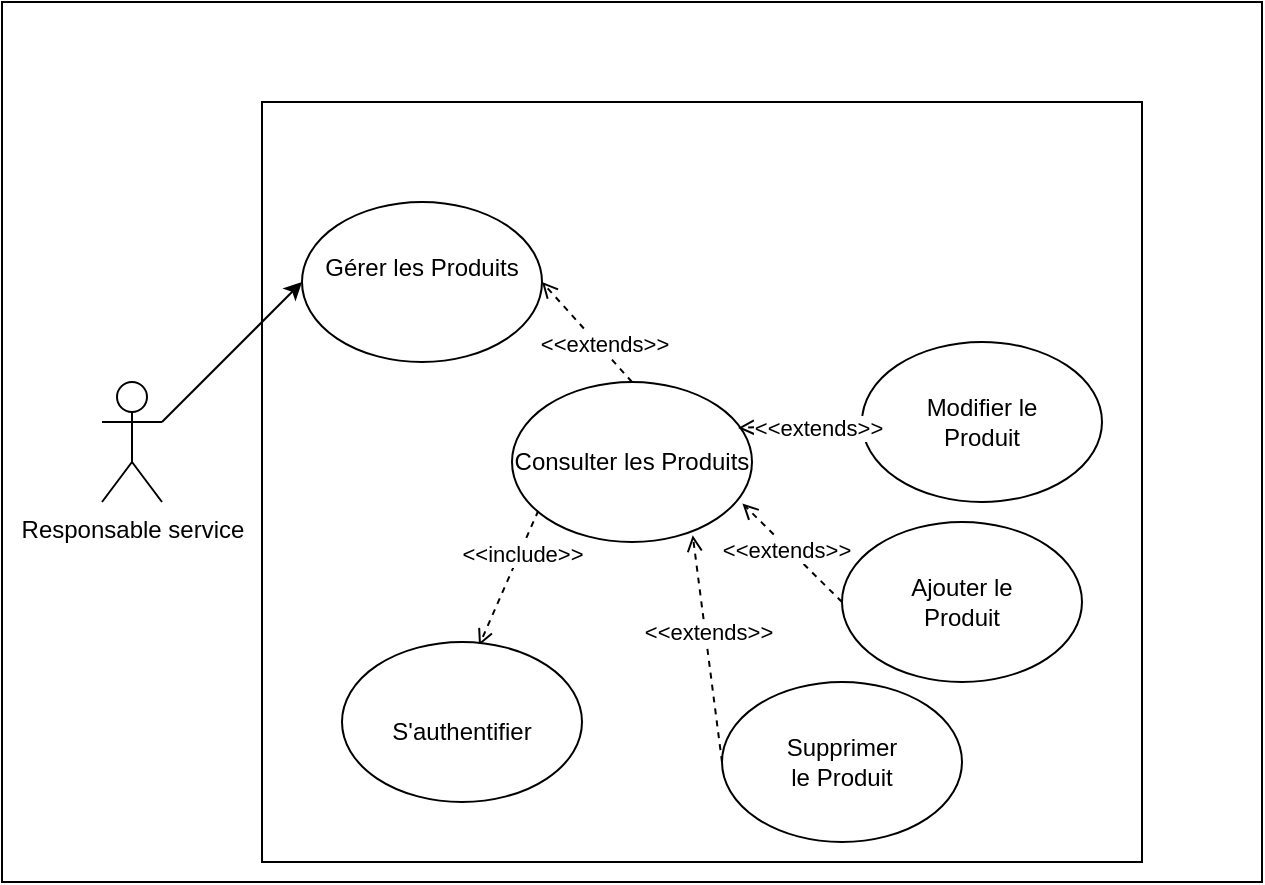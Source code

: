 <mxfile version="21.0.6" type="github">
  <diagram name="Page-1" id="T-ac58-VW4S4glTDpWZ5">
    <mxGraphModel dx="607" dy="272" grid="1" gridSize="10" guides="1" tooltips="1" connect="1" arrows="1" fold="1" page="1" pageScale="1" pageWidth="827" pageHeight="1169" math="0" shadow="0">
      <root>
        <mxCell id="0" />
        <mxCell id="1" parent="0" />
        <mxCell id="qN2MEvTzEiKN6xHjErzq-1" value="" style="rounded=0;whiteSpace=wrap;html=1;" parent="1" vertex="1">
          <mxGeometry x="220" y="380" width="630" height="440" as="geometry" />
        </mxCell>
        <mxCell id="qN2MEvTzEiKN6xHjErzq-2" value="" style="rounded=0;whiteSpace=wrap;html=1;" parent="1" vertex="1">
          <mxGeometry x="350" y="430" width="440" height="380" as="geometry" />
        </mxCell>
        <mxCell id="bRRiivNDKWVNuZxyp4uT-7" style="rounded=0;orthogonalLoop=1;jettySize=auto;html=1;exitX=1;exitY=0.333;exitDx=0;exitDy=0;exitPerimeter=0;entryX=0;entryY=0.5;entryDx=0;entryDy=0;" edge="1" parent="1" source="qN2MEvTzEiKN6xHjErzq-3" target="bRRiivNDKWVNuZxyp4uT-6">
          <mxGeometry relative="1" as="geometry" />
        </mxCell>
        <mxCell id="qN2MEvTzEiKN6xHjErzq-3" value="Responsable service" style="shape=umlActor;verticalLabelPosition=bottom;verticalAlign=top;html=1;outlineConnect=0;" parent="1" vertex="1">
          <mxGeometry x="270" y="570" width="30" height="60" as="geometry" />
        </mxCell>
        <mxCell id="qN2MEvTzEiKN6xHjErzq-34" style="edgeStyle=none;rounded=0;orthogonalLoop=1;jettySize=auto;html=1;exitX=0.11;exitY=0.803;exitDx=0;exitDy=0;endArrow=open;endFill=0;dashed=1;entryX=0.571;entryY=0.022;entryDx=0;entryDy=0;entryPerimeter=0;exitPerimeter=0;" parent="1" source="qN2MEvTzEiKN6xHjErzq-4" edge="1" target="qN2MEvTzEiKN6xHjErzq-31">
          <mxGeometry relative="1" as="geometry">
            <mxPoint x="474" y="680" as="targetPoint" />
          </mxGeometry>
        </mxCell>
        <mxCell id="bRRiivNDKWVNuZxyp4uT-5" value="&amp;lt;&amp;lt;include&amp;gt;&amp;gt;" style="edgeLabel;html=1;align=center;verticalAlign=middle;resizable=0;points=[];" vertex="1" connectable="0" parent="qN2MEvTzEiKN6xHjErzq-34">
          <mxGeometry x="-0.357" y="1" relative="1" as="geometry">
            <mxPoint as="offset" />
          </mxGeometry>
        </mxCell>
        <mxCell id="bRRiivNDKWVNuZxyp4uT-8" style="rounded=0;orthogonalLoop=1;jettySize=auto;html=1;exitX=0.5;exitY=0;exitDx=0;exitDy=0;entryX=1;entryY=0.5;entryDx=0;entryDy=0;dashed=1;endArrow=open;endFill=0;" edge="1" parent="1" source="qN2MEvTzEiKN6xHjErzq-4" target="bRRiivNDKWVNuZxyp4uT-6">
          <mxGeometry relative="1" as="geometry" />
        </mxCell>
        <mxCell id="bRRiivNDKWVNuZxyp4uT-10" value="&amp;lt;&amp;lt;extends&amp;gt;&amp;gt;" style="edgeLabel;html=1;align=center;verticalAlign=middle;resizable=0;points=[];" vertex="1" connectable="0" parent="bRRiivNDKWVNuZxyp4uT-8">
          <mxGeometry x="-0.289" y="-2" relative="1" as="geometry">
            <mxPoint as="offset" />
          </mxGeometry>
        </mxCell>
        <mxCell id="qN2MEvTzEiKN6xHjErzq-4" value="Consulter les Produits" style="ellipse;whiteSpace=wrap;html=1;" parent="1" vertex="1">
          <mxGeometry x="475" y="570" width="120" height="80" as="geometry" />
        </mxCell>
        <mxCell id="qN2MEvTzEiKN6xHjErzq-8" value="" style="group" parent="1" vertex="1" connectable="0">
          <mxGeometry x="650" y="550" width="120" height="80" as="geometry" />
        </mxCell>
        <mxCell id="qN2MEvTzEiKN6xHjErzq-5" value="" style="ellipse;whiteSpace=wrap;html=1;" parent="qN2MEvTzEiKN6xHjErzq-8" vertex="1">
          <mxGeometry width="120" height="80" as="geometry" />
        </mxCell>
        <mxCell id="qN2MEvTzEiKN6xHjErzq-7" value="Modifier le Produit" style="text;html=1;strokeColor=none;fillColor=none;align=center;verticalAlign=middle;whiteSpace=wrap;rounded=0;" parent="qN2MEvTzEiKN6xHjErzq-8" vertex="1">
          <mxGeometry x="30" y="25" width="60" height="30" as="geometry" />
        </mxCell>
        <mxCell id="qN2MEvTzEiKN6xHjErzq-6" style="rounded=0;orthogonalLoop=1;jettySize=auto;html=1;exitX=0;exitY=0.5;exitDx=0;exitDy=0;entryX=0.942;entryY=0.288;entryDx=0;entryDy=0;entryPerimeter=0;dashed=1;endArrow=open;endFill=0;" parent="1" source="qN2MEvTzEiKN6xHjErzq-5" target="qN2MEvTzEiKN6xHjErzq-4" edge="1">
          <mxGeometry relative="1" as="geometry" />
        </mxCell>
        <mxCell id="bRRiivNDKWVNuZxyp4uT-2" value="&amp;lt;&amp;lt;extends&amp;gt;&amp;gt;" style="edgeLabel;html=1;align=center;verticalAlign=middle;resizable=0;points=[];" vertex="1" connectable="0" parent="qN2MEvTzEiKN6xHjErzq-6">
          <mxGeometry x="-0.294" y="2" relative="1" as="geometry">
            <mxPoint as="offset" />
          </mxGeometry>
        </mxCell>
        <mxCell id="qN2MEvTzEiKN6xHjErzq-16" value="" style="group" parent="1" vertex="1" connectable="0">
          <mxGeometry x="640" y="640" width="120" height="80" as="geometry" />
        </mxCell>
        <mxCell id="qN2MEvTzEiKN6xHjErzq-17" value="" style="ellipse;whiteSpace=wrap;html=1;" parent="qN2MEvTzEiKN6xHjErzq-16" vertex="1">
          <mxGeometry width="120" height="80" as="geometry" />
        </mxCell>
        <mxCell id="qN2MEvTzEiKN6xHjErzq-18" value="Ajouter le Produit" style="text;html=1;strokeColor=none;fillColor=none;align=center;verticalAlign=middle;whiteSpace=wrap;rounded=0;" parent="qN2MEvTzEiKN6xHjErzq-16" vertex="1">
          <mxGeometry x="30" y="25" width="60" height="30" as="geometry" />
        </mxCell>
        <mxCell id="qN2MEvTzEiKN6xHjErzq-19" style="rounded=0;orthogonalLoop=1;jettySize=auto;html=1;exitX=0;exitY=0.5;exitDx=0;exitDy=0;dashed=1;endArrow=open;endFill=0;entryX=0.96;entryY=0.759;entryDx=0;entryDy=0;entryPerimeter=0;" parent="1" source="qN2MEvTzEiKN6xHjErzq-17" target="qN2MEvTzEiKN6xHjErzq-4" edge="1">
          <mxGeometry relative="1" as="geometry">
            <mxPoint x="590" y="610" as="targetPoint" />
            <Array as="points" />
          </mxGeometry>
        </mxCell>
        <mxCell id="bRRiivNDKWVNuZxyp4uT-3" value="&amp;lt;&amp;lt;extends&amp;gt;&amp;gt;" style="edgeLabel;html=1;align=center;verticalAlign=middle;resizable=0;points=[];" vertex="1" connectable="0" parent="qN2MEvTzEiKN6xHjErzq-19">
          <mxGeometry x="0.104" y="1" relative="1" as="geometry">
            <mxPoint as="offset" />
          </mxGeometry>
        </mxCell>
        <mxCell id="qN2MEvTzEiKN6xHjErzq-20" value="" style="group" parent="1" vertex="1" connectable="0">
          <mxGeometry x="580" y="720" width="120" height="80" as="geometry" />
        </mxCell>
        <mxCell id="qN2MEvTzEiKN6xHjErzq-21" value="" style="ellipse;whiteSpace=wrap;html=1;" parent="qN2MEvTzEiKN6xHjErzq-20" vertex="1">
          <mxGeometry width="120" height="80" as="geometry" />
        </mxCell>
        <mxCell id="qN2MEvTzEiKN6xHjErzq-22" value="Supprimer le Produit" style="text;html=1;strokeColor=none;fillColor=none;align=center;verticalAlign=middle;whiteSpace=wrap;rounded=0;" parent="qN2MEvTzEiKN6xHjErzq-20" vertex="1">
          <mxGeometry x="30" y="25" width="60" height="30" as="geometry" />
        </mxCell>
        <mxCell id="qN2MEvTzEiKN6xHjErzq-23" style="rounded=0;orthogonalLoop=1;jettySize=auto;html=1;exitX=0;exitY=0.5;exitDx=0;exitDy=0;dashed=1;endArrow=open;endFill=0;entryX=0.753;entryY=0.958;entryDx=0;entryDy=0;entryPerimeter=0;" parent="1" source="qN2MEvTzEiKN6xHjErzq-21" target="qN2MEvTzEiKN6xHjErzq-4" edge="1">
          <mxGeometry relative="1" as="geometry">
            <mxPoint x="503" y="603" as="targetPoint" />
          </mxGeometry>
        </mxCell>
        <mxCell id="bRRiivNDKWVNuZxyp4uT-4" value="&amp;lt;&amp;lt;extends&amp;gt;&amp;gt;" style="edgeLabel;html=1;align=center;verticalAlign=middle;resizable=0;points=[];" vertex="1" connectable="0" parent="qN2MEvTzEiKN6xHjErzq-23">
          <mxGeometry x="0.152" y="-1" relative="1" as="geometry">
            <mxPoint as="offset" />
          </mxGeometry>
        </mxCell>
        <mxCell id="qN2MEvTzEiKN6xHjErzq-33" value="" style="group" parent="1" vertex="1" connectable="0">
          <mxGeometry x="390" y="700" width="120" height="80" as="geometry" />
        </mxCell>
        <mxCell id="qN2MEvTzEiKN6xHjErzq-31" value="" style="ellipse;whiteSpace=wrap;html=1;" parent="qN2MEvTzEiKN6xHjErzq-33" vertex="1">
          <mxGeometry width="120" height="80" as="geometry" />
        </mxCell>
        <mxCell id="qN2MEvTzEiKN6xHjErzq-32" value="S&#39;authentifier" style="text;html=1;strokeColor=none;fillColor=none;align=center;verticalAlign=middle;whiteSpace=wrap;rounded=0;" parent="qN2MEvTzEiKN6xHjErzq-33" vertex="1">
          <mxGeometry x="30" y="30" width="60" height="30" as="geometry" />
        </mxCell>
        <mxCell id="bRRiivNDKWVNuZxyp4uT-6" value="Gérer les Produits&lt;br&gt;&amp;nbsp;" style="ellipse;whiteSpace=wrap;html=1;" vertex="1" parent="1">
          <mxGeometry x="370" y="480" width="120" height="80" as="geometry" />
        </mxCell>
      </root>
    </mxGraphModel>
  </diagram>
</mxfile>
